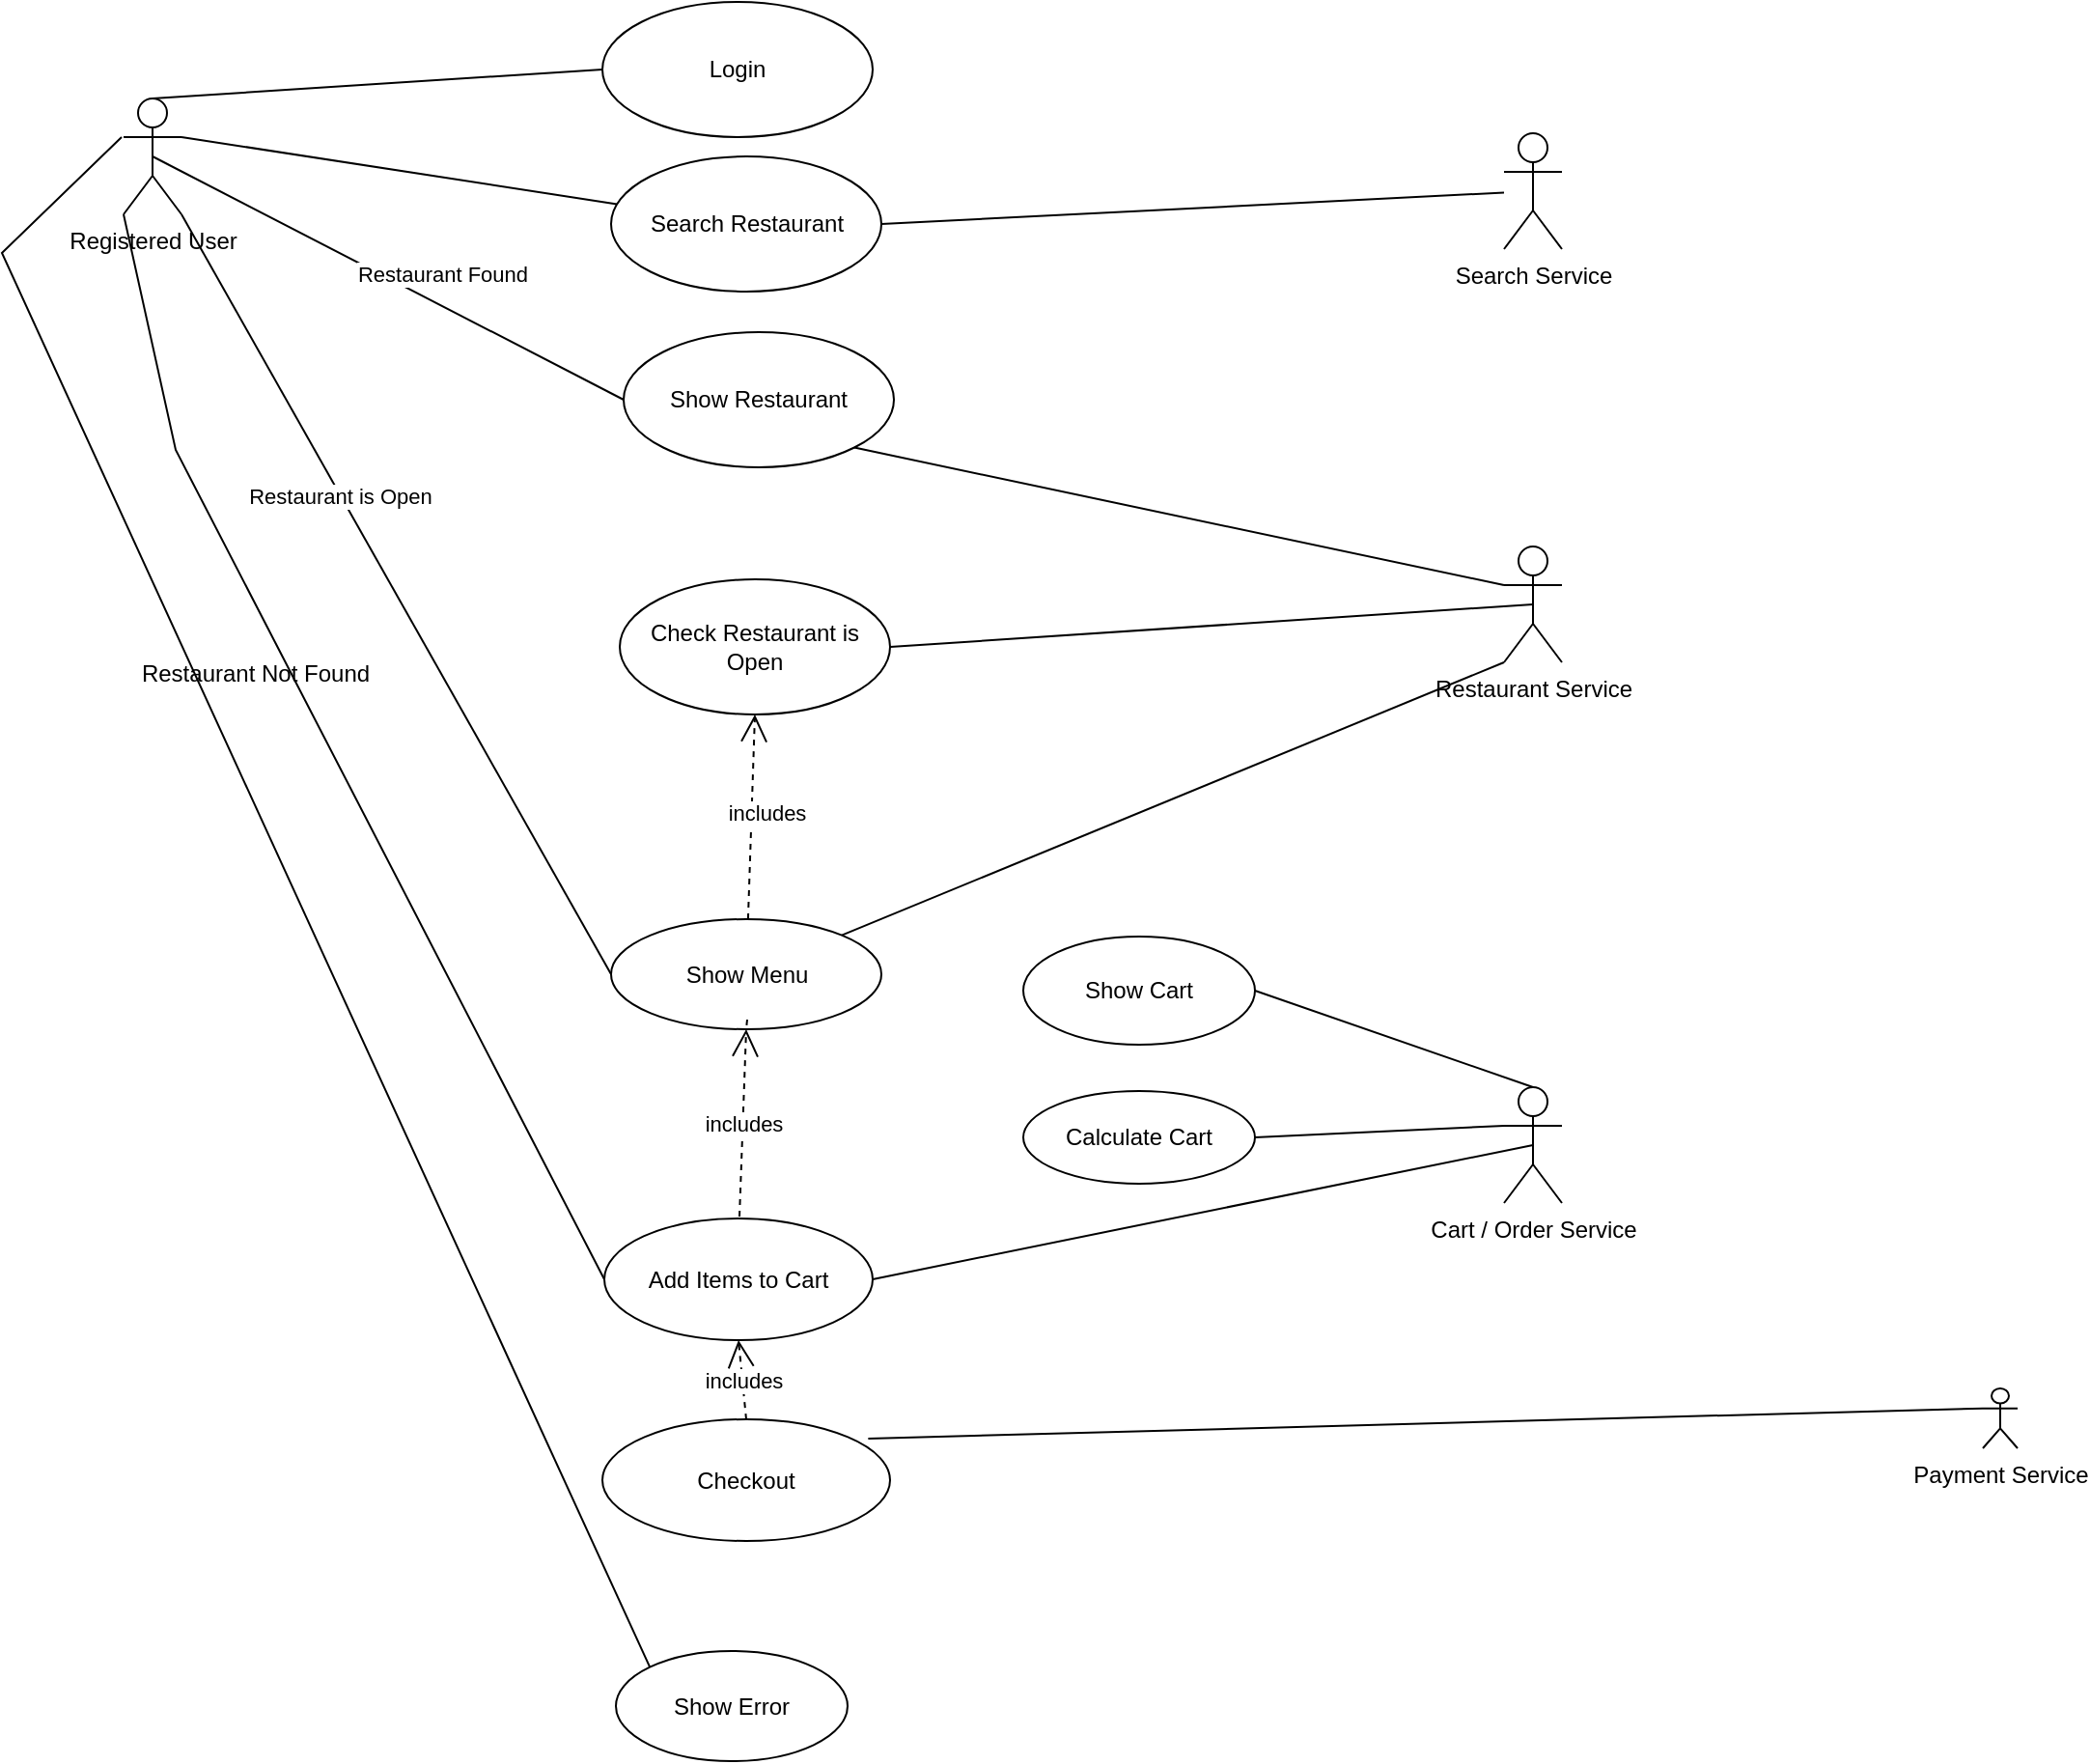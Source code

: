 <mxfile version="20.2.8" type="github">
  <diagram id="Gc56okPIPnoX1KRrJZP3" name="Page-2">
    <mxGraphModel dx="1632" dy="394" grid="0" gridSize="10" guides="1" tooltips="1" connect="1" arrows="1" fold="1" page="1" pageScale="1" pageWidth="850" pageHeight="1100" math="0" shadow="0">
      <root>
        <mxCell id="0" />
        <mxCell id="1" parent="0" />
        <mxCell id="q2nArMllGaRogXJ_JWfW-6" value="Registered User" style="shape=umlActor;verticalLabelPosition=bottom;verticalAlign=top;html=1;" parent="1" vertex="1">
          <mxGeometry x="-758" y="77" width="30" height="60" as="geometry" />
        </mxCell>
        <mxCell id="q2nArMllGaRogXJ_JWfW-7" value="Login" style="ellipse;whiteSpace=wrap;html=1;" parent="1" vertex="1">
          <mxGeometry x="-510" y="27" width="140" height="70" as="geometry" />
        </mxCell>
        <mxCell id="q2nArMllGaRogXJ_JWfW-8" value="Search Service" style="shape=umlActor;verticalLabelPosition=bottom;verticalAlign=top;html=1;" parent="1" vertex="1">
          <mxGeometry x="-43" y="95" width="30" height="60" as="geometry" />
        </mxCell>
        <mxCell id="q2nArMllGaRogXJ_JWfW-13" value="Search Restaurant" style="ellipse;whiteSpace=wrap;html=1;" parent="1" vertex="1">
          <mxGeometry x="-505.5" y="107" width="140" height="70" as="geometry" />
        </mxCell>
        <mxCell id="q2nArMllGaRogXJ_JWfW-14" value="Show Restaurant" style="ellipse;whiteSpace=wrap;html=1;" parent="1" vertex="1">
          <mxGeometry x="-499" y="198" width="140" height="70" as="geometry" />
        </mxCell>
        <mxCell id="q2nArMllGaRogXJ_JWfW-21" value="" style="endArrow=none;html=1;rounded=0;entryX=1;entryY=0.5;entryDx=0;entryDy=0;" parent="1" source="q2nArMllGaRogXJ_JWfW-8" target="q2nArMllGaRogXJ_JWfW-13" edge="1">
          <mxGeometry width="50" height="50" relative="1" as="geometry">
            <mxPoint x="-233" y="240" as="sourcePoint" />
            <mxPoint x="-312" y="204" as="targetPoint" />
            <Array as="points" />
          </mxGeometry>
        </mxCell>
        <mxCell id="q2nArMllGaRogXJ_JWfW-22" value="" style="endArrow=none;html=1;rounded=0;exitX=1;exitY=0.333;exitDx=0;exitDy=0;exitPerimeter=0;" parent="1" source="q2nArMllGaRogXJ_JWfW-6" target="q2nArMllGaRogXJ_JWfW-13" edge="1">
          <mxGeometry width="50" height="50" relative="1" as="geometry">
            <mxPoint x="-761" y="100" as="sourcePoint" />
            <mxPoint x="-444" y="237" as="targetPoint" />
            <Array as="points" />
          </mxGeometry>
        </mxCell>
        <mxCell id="q2nArMllGaRogXJ_JWfW-24" value="" style="endArrow=none;html=1;rounded=0;exitX=0.5;exitY=0;exitDx=0;exitDy=0;exitPerimeter=0;entryX=0;entryY=0.5;entryDx=0;entryDy=0;" parent="1" source="q2nArMllGaRogXJ_JWfW-6" edge="1" target="q2nArMllGaRogXJ_JWfW-7">
          <mxGeometry width="50" height="50" relative="1" as="geometry">
            <mxPoint x="-669" y="123" as="sourcePoint" />
            <mxPoint x="-513" y="121" as="targetPoint" />
          </mxGeometry>
        </mxCell>
        <mxCell id="q2nArMllGaRogXJ_JWfW-29" value="Restaurant Service" style="shape=umlActor;verticalLabelPosition=bottom;verticalAlign=top;html=1;" parent="1" vertex="1">
          <mxGeometry x="-43" y="309" width="30" height="60" as="geometry" />
        </mxCell>
        <mxCell id="q2nArMllGaRogXJ_JWfW-26" value="Check Restaurant is Open" style="ellipse;whiteSpace=wrap;html=1;" parent="1" vertex="1">
          <mxGeometry x="-501" y="326" width="140" height="70" as="geometry" />
        </mxCell>
        <mxCell id="q2nArMllGaRogXJ_JWfW-33" value="" style="endArrow=none;html=1;rounded=0;exitX=1;exitY=0.5;exitDx=0;exitDy=0;entryX=0.5;entryY=0.5;entryDx=0;entryDy=0;entryPerimeter=0;" parent="1" source="q2nArMllGaRogXJ_JWfW-26" target="q2nArMllGaRogXJ_JWfW-29" edge="1">
          <mxGeometry width="50" height="50" relative="1" as="geometry">
            <mxPoint x="-494" y="369" as="sourcePoint" />
            <mxPoint x="-45" y="399" as="targetPoint" />
            <Array as="points" />
          </mxGeometry>
        </mxCell>
        <mxCell id="q2nArMllGaRogXJ_JWfW-34" value="Show Error" style="ellipse;whiteSpace=wrap;html=1;" parent="1" vertex="1">
          <mxGeometry x="-503" y="881" width="120" height="57" as="geometry" />
        </mxCell>
        <mxCell id="q2nArMllGaRogXJ_JWfW-35" value="" style="endArrow=none;html=1;rounded=0;exitX=0;exitY=0;exitDx=0;exitDy=0;" parent="1" source="q2nArMllGaRogXJ_JWfW-34" edge="1">
          <mxGeometry width="50" height="50" relative="1" as="geometry">
            <mxPoint x="-469" y="1063" as="sourcePoint" />
            <mxPoint x="-759" y="97" as="targetPoint" />
            <Array as="points">
              <mxPoint x="-821" y="157" />
            </Array>
          </mxGeometry>
        </mxCell>
        <mxCell id="q2nArMllGaRogXJ_JWfW-36" value="" style="endArrow=none;html=1;rounded=0;exitX=0;exitY=0.5;exitDx=0;exitDy=0;entryX=0.5;entryY=0.5;entryDx=0;entryDy=0;entryPerimeter=0;" parent="1" edge="1" target="q2nArMllGaRogXJ_JWfW-6" source="q2nArMllGaRogXJ_JWfW-14">
          <mxGeometry width="50" height="50" relative="1" as="geometry">
            <mxPoint x="-526" y="278.5" as="sourcePoint" />
            <mxPoint x="-779" y="121" as="targetPoint" />
          </mxGeometry>
        </mxCell>
        <mxCell id="q2nArMllGaRogXJ_JWfW-37" value="Restaurant Found" style="edgeLabel;html=1;align=center;verticalAlign=middle;resizable=0;points=[];rotation=0;" parent="q2nArMllGaRogXJ_JWfW-36" vertex="1" connectable="0">
          <mxGeometry x="0.154" y="1" relative="1" as="geometry">
            <mxPoint x="47" y="7" as="offset" />
          </mxGeometry>
        </mxCell>
        <mxCell id="q2nArMllGaRogXJ_JWfW-38" value="includes" style="endArrow=open;endSize=12;dashed=1;html=1;rounded=0;entryX=0.5;entryY=1;entryDx=0;entryDy=0;startArrow=none;" parent="1" target="q2nArMllGaRogXJ_JWfW-26" edge="1" source="q2nArMllGaRogXJ_JWfW-28">
          <mxGeometry x="0.044" y="-8" width="160" relative="1" as="geometry">
            <mxPoint x="-435" y="554" as="sourcePoint" />
            <mxPoint x="-389" y="430" as="targetPoint" />
            <mxPoint as="offset" />
          </mxGeometry>
        </mxCell>
        <mxCell id="q2nArMllGaRogXJ_JWfW-39" value="Restaurant Not Found" style="text;html=1;align=center;verticalAlign=middle;resizable=0;points=[];autosize=1;strokeColor=none;fillColor=none;" parent="1" vertex="1">
          <mxGeometry x="-758" y="362" width="136" height="26" as="geometry" />
        </mxCell>
        <mxCell id="q2nArMllGaRogXJ_JWfW-40" value="" style="endArrow=none;html=1;rounded=0;exitX=1;exitY=0;exitDx=0;exitDy=0;entryX=0;entryY=1;entryDx=0;entryDy=0;entryPerimeter=0;" parent="1" source="q2nArMllGaRogXJ_JWfW-28" target="q2nArMllGaRogXJ_JWfW-29" edge="1">
          <mxGeometry width="50" height="50" relative="1" as="geometry">
            <mxPoint x="-494" y="573" as="sourcePoint" />
            <mxPoint x="-191" y="425" as="targetPoint" />
          </mxGeometry>
        </mxCell>
        <mxCell id="q2nArMllGaRogXJ_JWfW-41" value="Payment Service" style="shape=umlActor;verticalLabelPosition=bottom;verticalAlign=top;html=1;outlineConnect=0;" parent="1" vertex="1">
          <mxGeometry x="205" y="745" width="18" height="31" as="geometry" />
        </mxCell>
        <mxCell id="q2nArMllGaRogXJ_JWfW-43" value="Add Items to Cart" style="ellipse;whiteSpace=wrap;html=1;" parent="1" vertex="1">
          <mxGeometry x="-509" y="657" width="139" height="63" as="geometry" />
        </mxCell>
        <mxCell id="q2nArMllGaRogXJ_JWfW-44" value="Checkout" style="ellipse;whiteSpace=wrap;html=1;" parent="1" vertex="1">
          <mxGeometry x="-510" y="761" width="149" height="63" as="geometry" />
        </mxCell>
        <mxCell id="q2nArMllGaRogXJ_JWfW-45" value="" style="endArrow=none;html=1;rounded=0;exitX=0.924;exitY=0.159;exitDx=0;exitDy=0;exitPerimeter=0;entryX=0;entryY=0.333;entryDx=0;entryDy=0;entryPerimeter=0;" parent="1" source="q2nArMllGaRogXJ_JWfW-44" target="q2nArMllGaRogXJ_JWfW-41" edge="1">
          <mxGeometry width="50" height="50" relative="1" as="geometry">
            <mxPoint x="-491" y="677" as="sourcePoint" />
            <mxPoint x="21" y="529" as="targetPoint" />
            <Array as="points" />
          </mxGeometry>
        </mxCell>
        <mxCell id="q2nArMllGaRogXJ_JWfW-46" value="Cart / Order Service" style="shape=umlActor;verticalLabelPosition=bottom;verticalAlign=top;html=1;outlineConnect=0;" parent="1" vertex="1">
          <mxGeometry x="-43" y="589" width="30" height="60" as="geometry" />
        </mxCell>
        <mxCell id="q2nArMllGaRogXJ_JWfW-49" value="" style="endArrow=none;html=1;rounded=0;exitX=1;exitY=0.5;exitDx=0;exitDy=0;entryX=0.5;entryY=0.5;entryDx=0;entryDy=0;entryPerimeter=0;" parent="1" source="q2nArMllGaRogXJ_JWfW-43" target="q2nArMllGaRogXJ_JWfW-46" edge="1">
          <mxGeometry width="50" height="50" relative="1" as="geometry">
            <mxPoint x="-372" y="677" as="sourcePoint" />
            <mxPoint x="-313" y="619" as="targetPoint" />
          </mxGeometry>
        </mxCell>
        <mxCell id="q2nArMllGaRogXJ_JWfW-55" value="includes" style="endArrow=open;endSize=12;dashed=1;html=1;rounded=0;entryX=0.5;entryY=1;entryDx=0;entryDy=0;" parent="1" target="q2nArMllGaRogXJ_JWfW-28" edge="1">
          <mxGeometry width="160" relative="1" as="geometry">
            <mxPoint x="-439" y="656" as="sourcePoint" />
            <mxPoint x="-318" y="633" as="targetPoint" />
          </mxGeometry>
        </mxCell>
        <mxCell id="q2nArMllGaRogXJ_JWfW-56" value="includes" style="endArrow=open;endSize=12;dashed=1;html=1;rounded=0;exitX=0.5;exitY=0;exitDx=0;exitDy=0;entryX=0.5;entryY=1;entryDx=0;entryDy=0;" parent="1" source="q2nArMllGaRogXJ_JWfW-44" target="q2nArMllGaRogXJ_JWfW-43" edge="1">
          <mxGeometry width="160" relative="1" as="geometry">
            <mxPoint x="-478" y="730" as="sourcePoint" />
            <mxPoint x="-439" y="723" as="targetPoint" />
          </mxGeometry>
        </mxCell>
        <mxCell id="q2nArMllGaRogXJ_JWfW-57" value="" style="endArrow=none;html=1;rounded=0;entryX=0;entryY=0.333;entryDx=0;entryDy=0;entryPerimeter=0;exitX=1;exitY=1;exitDx=0;exitDy=0;" parent="1" source="q2nArMllGaRogXJ_JWfW-14" target="q2nArMllGaRogXJ_JWfW-29" edge="1">
          <mxGeometry width="50" height="50" relative="1" as="geometry">
            <mxPoint x="-389" y="341" as="sourcePoint" />
            <mxPoint x="-373" y="265" as="targetPoint" />
          </mxGeometry>
        </mxCell>
        <mxCell id="q2nArMllGaRogXJ_JWfW-58" value="" style="endArrow=none;html=1;rounded=0;entryX=0.5;entryY=0;entryDx=0;entryDy=0;entryPerimeter=0;exitX=1;exitY=0.5;exitDx=0;exitDy=0;" parent="1" source="q2nArMllGaRogXJ_JWfW-59" target="q2nArMllGaRogXJ_JWfW-46" edge="1">
          <mxGeometry width="50" height="50" relative="1" as="geometry">
            <mxPoint x="-131" y="569" as="sourcePoint" />
            <mxPoint x="-335" y="535" as="targetPoint" />
          </mxGeometry>
        </mxCell>
        <mxCell id="q2nArMllGaRogXJ_JWfW-59" value="Show Cart" style="ellipse;whiteSpace=wrap;html=1;" parent="1" vertex="1">
          <mxGeometry x="-292" y="511" width="120" height="56" as="geometry" />
        </mxCell>
        <mxCell id="q2nArMllGaRogXJ_JWfW-60" value="Calculate Cart" style="ellipse;whiteSpace=wrap;html=1;" parent="1" vertex="1">
          <mxGeometry x="-292" y="591" width="120" height="48" as="geometry" />
        </mxCell>
        <mxCell id="q2nArMllGaRogXJ_JWfW-61" value="" style="endArrow=none;html=1;rounded=0;exitX=1;exitY=0.5;exitDx=0;exitDy=0;entryX=0;entryY=0.333;entryDx=0;entryDy=0;entryPerimeter=0;" parent="1" source="q2nArMllGaRogXJ_JWfW-60" target="q2nArMllGaRogXJ_JWfW-46" edge="1">
          <mxGeometry width="50" height="50" relative="1" as="geometry">
            <mxPoint x="-336" y="545" as="sourcePoint" />
            <mxPoint x="-286" y="495" as="targetPoint" />
          </mxGeometry>
        </mxCell>
        <mxCell id="tZGsmKyS86-NFp1TD-Wt-2" value="" style="endArrow=none;html=1;rounded=0;entryX=0;entryY=0.5;entryDx=0;entryDy=0;exitX=1;exitY=1;exitDx=0;exitDy=0;exitPerimeter=0;" edge="1" parent="1" source="q2nArMllGaRogXJ_JWfW-6" target="q2nArMllGaRogXJ_JWfW-28">
          <mxGeometry width="50" height="50" relative="1" as="geometry">
            <mxPoint x="-751" y="171" as="sourcePoint" />
            <mxPoint x="-503" y="131" as="targetPoint" />
          </mxGeometry>
        </mxCell>
        <mxCell id="tZGsmKyS86-NFp1TD-Wt-6" value="Restaurant is Open" style="edgeLabel;html=1;align=center;verticalAlign=middle;resizable=0;points=[];" vertex="1" connectable="0" parent="tZGsmKyS86-NFp1TD-Wt-2">
          <mxGeometry x="-0.266" relative="1" as="geometry">
            <mxPoint y="1" as="offset" />
          </mxGeometry>
        </mxCell>
        <mxCell id="tZGsmKyS86-NFp1TD-Wt-4" value="" style="endArrow=none;html=1;rounded=0;entryX=0;entryY=0.5;entryDx=0;entryDy=0;exitX=0;exitY=1;exitDx=0;exitDy=0;exitPerimeter=0;" edge="1" parent="1" source="q2nArMllGaRogXJ_JWfW-6" target="q2nArMllGaRogXJ_JWfW-43">
          <mxGeometry width="50" height="50" relative="1" as="geometry">
            <mxPoint x="-757" y="172" as="sourcePoint" />
            <mxPoint x="-500" y="594.5" as="targetPoint" />
            <Array as="points">
              <mxPoint x="-731" y="259" />
            </Array>
          </mxGeometry>
        </mxCell>
        <mxCell id="q2nArMllGaRogXJ_JWfW-28" value="Show Menu" style="ellipse;whiteSpace=wrap;html=1;" parent="1" vertex="1">
          <mxGeometry x="-505.5" y="502" width="140" height="57" as="geometry" />
        </mxCell>
        <mxCell id="tZGsmKyS86-NFp1TD-Wt-5" value="" style="endArrow=none;endSize=12;dashed=1;html=1;rounded=0;entryX=0.5;entryY=1;entryDx=0;entryDy=0;" edge="1" parent="1" target="q2nArMllGaRogXJ_JWfW-28">
          <mxGeometry x="0.044" y="-8" width="160" relative="1" as="geometry">
            <mxPoint x="-435" y="554" as="sourcePoint" />
            <mxPoint x="-428" y="366" as="targetPoint" />
            <mxPoint as="offset" />
          </mxGeometry>
        </mxCell>
      </root>
    </mxGraphModel>
  </diagram>
</mxfile>
